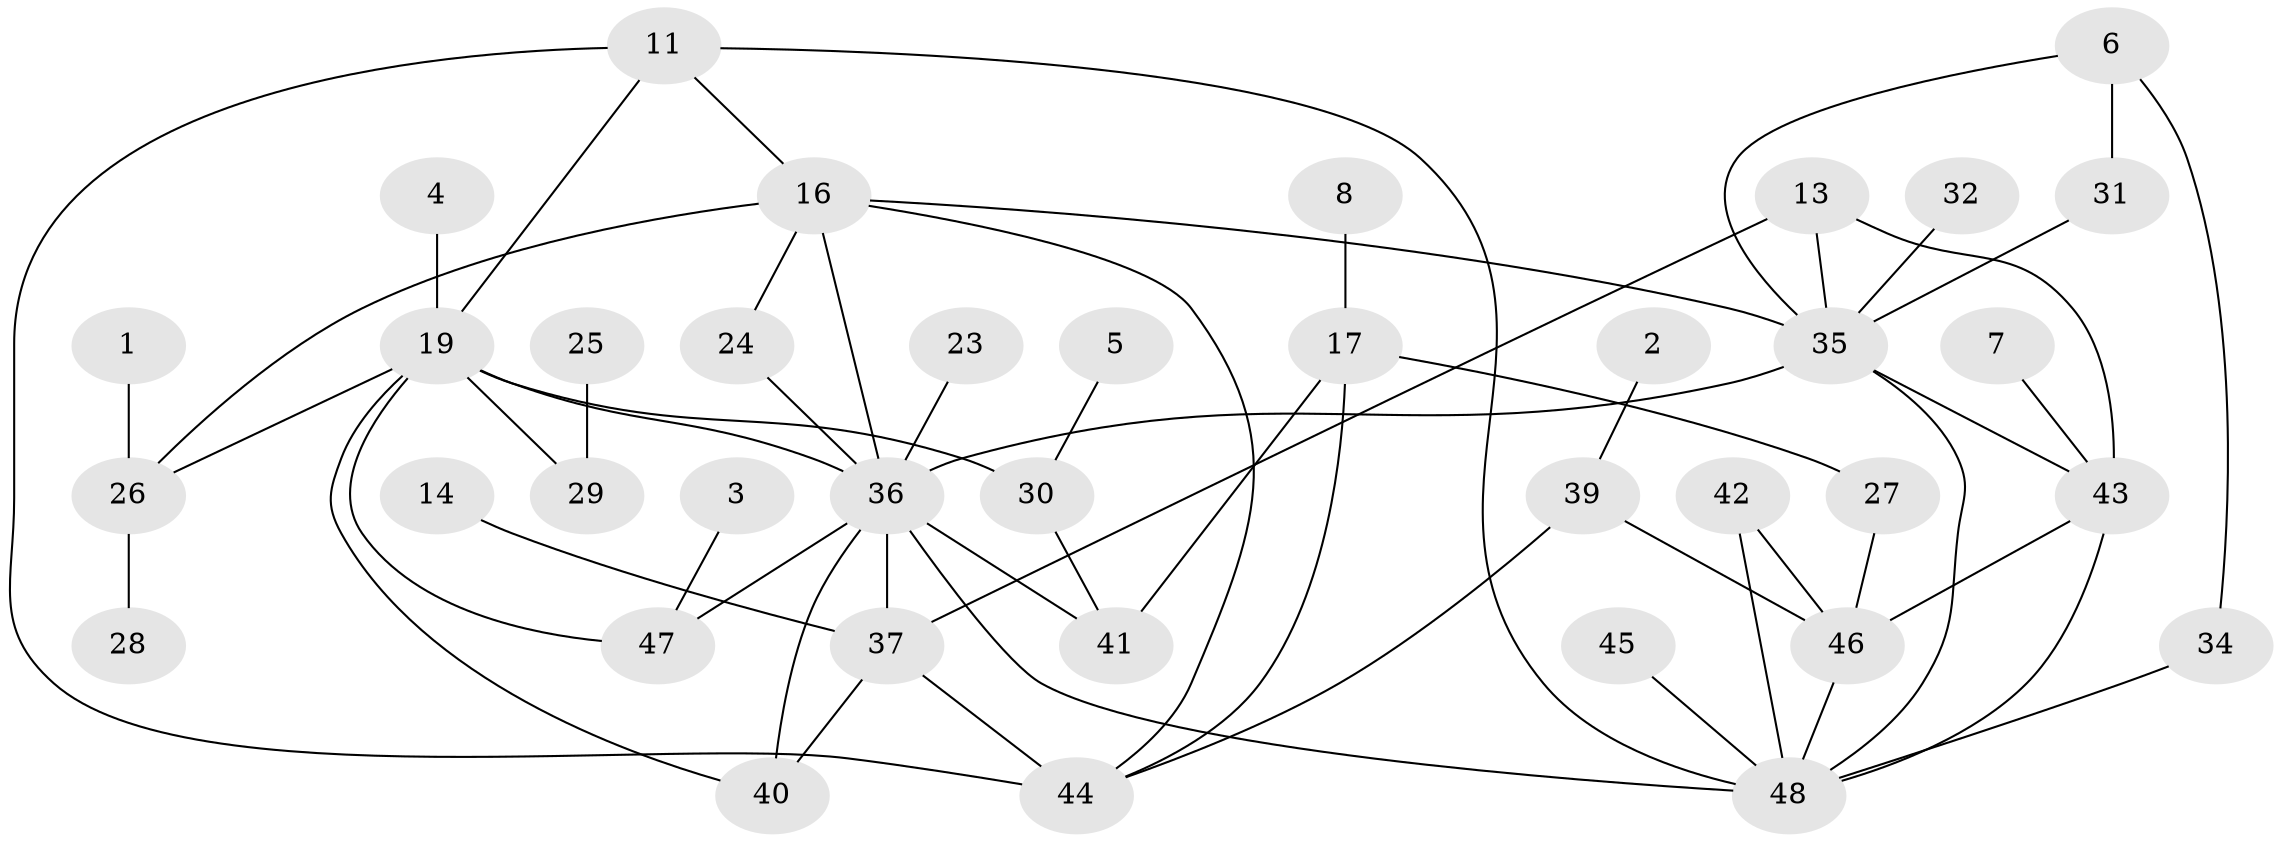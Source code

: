 // original degree distribution, {3: 0.3333333333333333, 1: 0.25, 4: 0.08333333333333333, 2: 0.15625, 5: 0.0625, 0: 0.09375, 9: 0.010416666666666666, 7: 0.010416666666666666}
// Generated by graph-tools (version 1.1) at 2025/49/03/09/25 03:49:06]
// undirected, 38 vertices, 59 edges
graph export_dot {
graph [start="1"]
  node [color=gray90,style=filled];
  1;
  2;
  3;
  4;
  5;
  6;
  7;
  8;
  11;
  13;
  14;
  16;
  17;
  19;
  23;
  24;
  25;
  26;
  27;
  28;
  29;
  30;
  31;
  32;
  34;
  35;
  36;
  37;
  39;
  40;
  41;
  42;
  43;
  44;
  45;
  46;
  47;
  48;
  1 -- 26 [weight=1.0];
  2 -- 39 [weight=1.0];
  3 -- 47 [weight=1.0];
  4 -- 19 [weight=1.0];
  5 -- 30 [weight=1.0];
  6 -- 31 [weight=1.0];
  6 -- 34 [weight=1.0];
  6 -- 35 [weight=1.0];
  7 -- 43 [weight=1.0];
  8 -- 17 [weight=1.0];
  11 -- 16 [weight=1.0];
  11 -- 19 [weight=1.0];
  11 -- 44 [weight=1.0];
  11 -- 48 [weight=1.0];
  13 -- 35 [weight=1.0];
  13 -- 37 [weight=1.0];
  13 -- 43 [weight=1.0];
  14 -- 37 [weight=1.0];
  16 -- 24 [weight=1.0];
  16 -- 26 [weight=1.0];
  16 -- 35 [weight=1.0];
  16 -- 36 [weight=1.0];
  16 -- 44 [weight=1.0];
  17 -- 27 [weight=1.0];
  17 -- 41 [weight=2.0];
  17 -- 44 [weight=1.0];
  19 -- 26 [weight=1.0];
  19 -- 29 [weight=1.0];
  19 -- 30 [weight=1.0];
  19 -- 36 [weight=1.0];
  19 -- 40 [weight=1.0];
  19 -- 47 [weight=1.0];
  23 -- 36 [weight=1.0];
  24 -- 36 [weight=1.0];
  25 -- 29 [weight=1.0];
  26 -- 28 [weight=1.0];
  27 -- 46 [weight=1.0];
  30 -- 41 [weight=1.0];
  31 -- 35 [weight=1.0];
  32 -- 35 [weight=1.0];
  34 -- 48 [weight=1.0];
  35 -- 36 [weight=1.0];
  35 -- 43 [weight=1.0];
  35 -- 48 [weight=1.0];
  36 -- 37 [weight=1.0];
  36 -- 40 [weight=2.0];
  36 -- 41 [weight=2.0];
  36 -- 47 [weight=1.0];
  36 -- 48 [weight=1.0];
  37 -- 40 [weight=1.0];
  37 -- 44 [weight=2.0];
  39 -- 44 [weight=1.0];
  39 -- 46 [weight=1.0];
  42 -- 46 [weight=2.0];
  42 -- 48 [weight=1.0];
  43 -- 46 [weight=1.0];
  43 -- 48 [weight=1.0];
  45 -- 48 [weight=1.0];
  46 -- 48 [weight=1.0];
}
